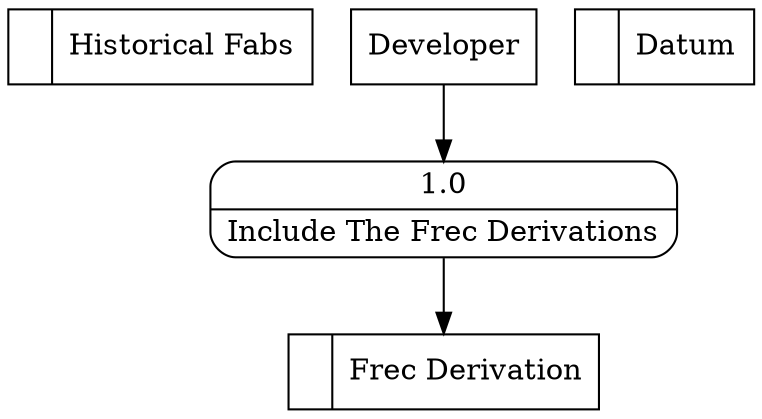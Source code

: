 digraph dfd2{ 
node[shape=record]
200 [label="<f0>  |<f1> Historical Fabs " ];
201 [label="<f0>  |<f1> Frec Derivation " ];
202 [label="<f0>  |<f1> Datum " ];
203 [label="Developer" shape=box];
204 [label="{<f0> 1.0|<f1> Include The Frec Derivations }" shape=Mrecord];
203 -> 204
204 -> 201
}